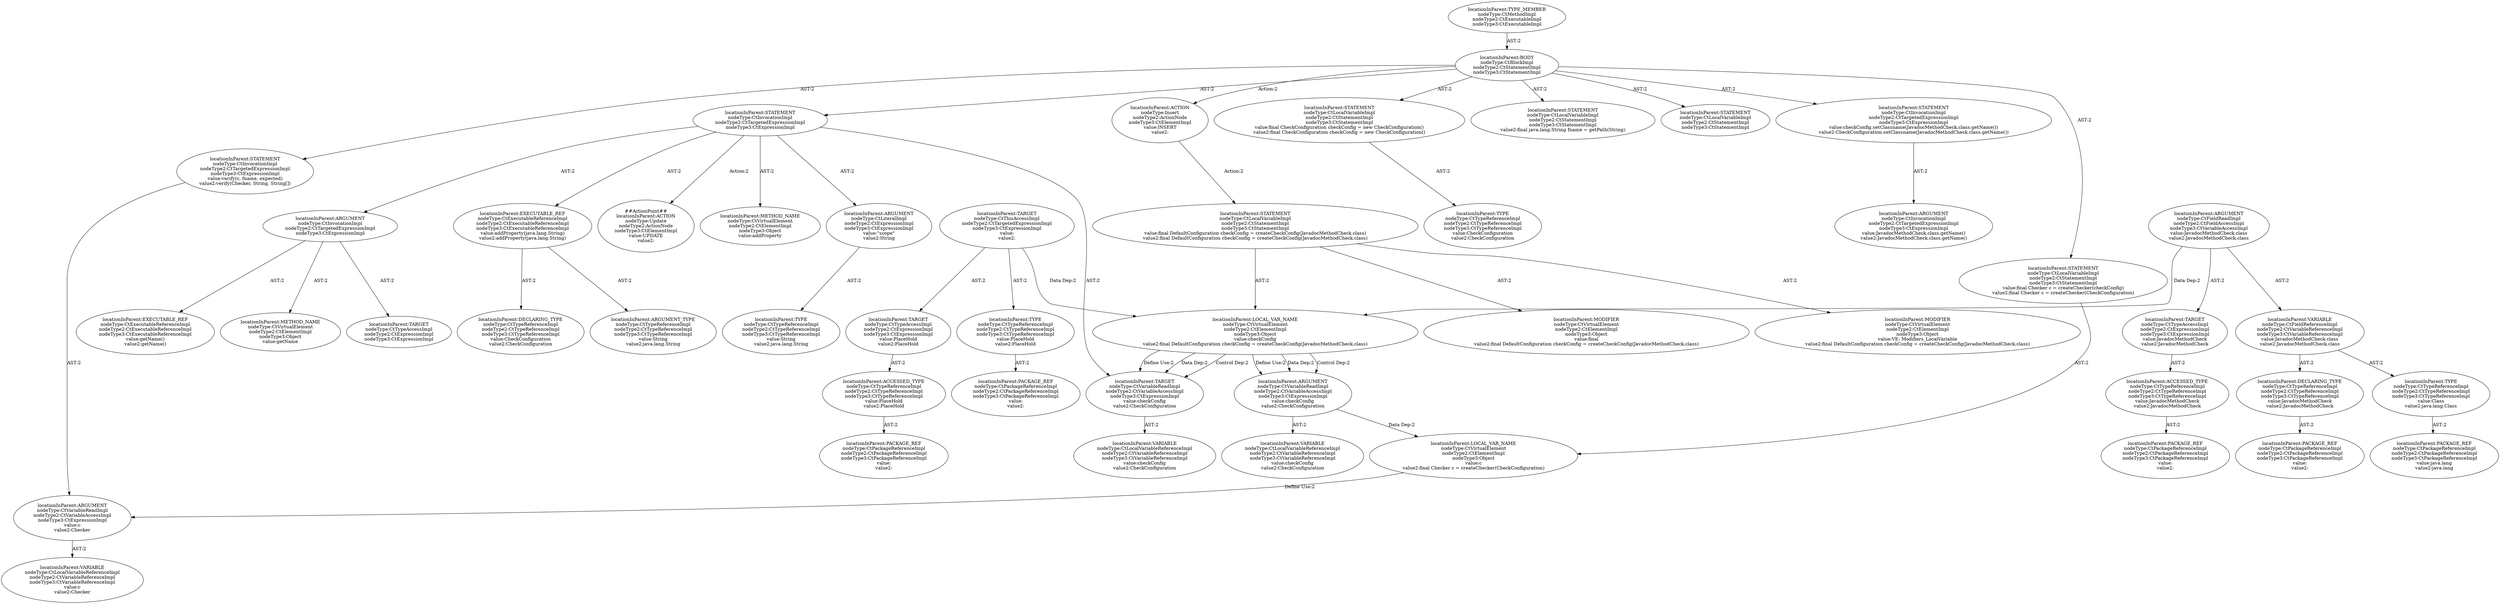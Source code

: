 digraph "Pattern" {
0 [label="##ActionPoint##
locationInParent:ACTION
nodeType:Update
nodeType2:ActionNode
nodeType3:CtElementImpl
value:UPDATE
value2:" shape=ellipse]
1 [label="locationInParent:STATEMENT
nodeType:CtInvocationImpl
nodeType2:CtTargetedExpressionImpl
nodeType3:CtExpressionImpl" shape=ellipse]
2 [label="locationInParent:BODY
nodeType:CtBlockImpl
nodeType2:CtStatementImpl
nodeType3:CtStatementImpl" shape=ellipse]
3 [label="locationInParent:TYPE_MEMBER
nodeType:CtMethodImpl
nodeType2:CtExecutableImpl
nodeType3:CtExecutableImpl" shape=ellipse]
4 [label="locationInParent:STATEMENT
nodeType:CtLocalVariableImpl
nodeType2:CtStatementImpl
nodeType3:CtStatementImpl
value:final CheckConfiguration checkConfig = new CheckConfiguration()
value2:final CheckConfiguration checkConfig = new CheckConfiguration()" shape=ellipse]
5 [label="locationInParent:STATEMENT
nodeType:CtInvocationImpl
nodeType2:CtTargetedExpressionImpl
nodeType3:CtExpressionImpl
value:checkConfig.setClassname(JavadocMethodCheck.class.getName())
value2:CheckConfiguration.setClassname(JavadocMethodCheck.class.getName())" shape=ellipse]
6 [label="locationInParent:STATEMENT
nodeType:CtLocalVariableImpl
nodeType2:CtStatementImpl
nodeType3:CtStatementImpl
value:final Checker c = createChecker(checkConfig)
value2:final Checker c = createChecker(CheckConfiguration)" shape=ellipse]
7 [label="locationInParent:STATEMENT
nodeType:CtLocalVariableImpl
nodeType2:CtStatementImpl
nodeType3:CtStatementImpl
value2:final java.lang.String fname = getPath(String)" shape=ellipse]
8 [label="locationInParent:STATEMENT
nodeType:CtLocalVariableImpl
nodeType2:CtStatementImpl
nodeType3:CtStatementImpl" shape=ellipse]
9 [label="locationInParent:STATEMENT
nodeType:CtInvocationImpl
nodeType2:CtTargetedExpressionImpl
nodeType3:CtExpressionImpl
value:verify(c, fname, expected)
value2:verify(Checker, String, String[])" shape=ellipse]
10 [label="locationInParent:ACTION
nodeType:Insert
nodeType2:ActionNode
nodeType3:CtElementImpl
value:INSERT
value2:" shape=ellipse]
11 [label="locationInParent:STATEMENT
nodeType:CtLocalVariableImpl
nodeType2:CtStatementImpl
nodeType3:CtStatementImpl
value:final DefaultConfiguration checkConfig = createCheckConfig(JavadocMethodCheck.class)
value2:final DefaultConfiguration checkConfig = createCheckConfig(JavadocMethodCheck.class)" shape=ellipse]
12 [label="locationInParent:LOCAL_VAR_NAME
nodeType:CtVirtualElement
nodeType2:CtElementImpl
nodeType3:Object
value:checkConfig
value2:final DefaultConfiguration checkConfig = createCheckConfig(JavadocMethodCheck.class)" shape=ellipse]
13 [label="locationInParent:TARGET
nodeType:CtVariableReadImpl
nodeType2:CtVariableAccessImpl
nodeType3:CtExpressionImpl
value:checkConfig
value2:CheckConfiguration" shape=ellipse]
14 [label="locationInParent:ARGUMENT
nodeType:CtVariableReadImpl
nodeType2:CtVariableAccessImpl
nodeType3:CtExpressionImpl
value:checkConfig
value2:CheckConfiguration" shape=ellipse]
15 [label="locationInParent:VARIABLE
nodeType:CtLocalVariableReferenceImpl
nodeType2:CtVariableReferenceImpl
nodeType3:CtVariableReferenceImpl
value:checkConfig
value2:CheckConfiguration" shape=ellipse]
16 [label="locationInParent:ARGUMENT
nodeType:CtVariableReadImpl
nodeType2:CtVariableAccessImpl
nodeType3:CtExpressionImpl
value:c
value2:Checker" shape=ellipse]
17 [label="locationInParent:VARIABLE
nodeType:CtLocalVariableReferenceImpl
nodeType2:CtVariableReferenceImpl
nodeType3:CtVariableReferenceImpl
value:c
value2:Checker" shape=ellipse]
18 [label="locationInParent:VARIABLE
nodeType:CtLocalVariableReferenceImpl
nodeType2:CtVariableReferenceImpl
nodeType3:CtVariableReferenceImpl
value:checkConfig
value2:CheckConfiguration" shape=ellipse]
19 [label="locationInParent:LOCAL_VAR_NAME
nodeType:CtVirtualElement
nodeType2:CtElementImpl
nodeType3:Object
value:c
value2:final Checker c = createChecker(CheckConfiguration)" shape=ellipse]
20 [label="locationInParent:TYPE
nodeType:CtTypeReferenceImpl
nodeType2:CtTypeReferenceImpl
nodeType3:CtTypeReferenceImpl
value:CheckConfiguration
value2:CheckConfiguration" shape=ellipse]
21 [label="locationInParent:ARGUMENT
nodeType:CtInvocationImpl
nodeType2:CtTargetedExpressionImpl
nodeType3:CtExpressionImpl
value:JavadocMethodCheck.class.getName()
value2:JavadocMethodCheck.class.getName()" shape=ellipse]
22 [label="locationInParent:TARGET
nodeType:CtThisAccessImpl
nodeType2:CtTargetedExpressionImpl
nodeType3:CtExpressionImpl
value:
value2:" shape=ellipse]
23 [label="locationInParent:TYPE
nodeType:CtTypeReferenceImpl
nodeType2:CtTypeReferenceImpl
nodeType3:CtTypeReferenceImpl
value:PlaceHold
value2:PlaceHold" shape=ellipse]
24 [label="locationInParent:PACKAGE_REF
nodeType:CtPackageReferenceImpl
nodeType2:CtPackageReferenceImpl
nodeType3:CtPackageReferenceImpl
value:
value2:" shape=ellipse]
25 [label="locationInParent:TARGET
nodeType:CtTypeAccessImpl
nodeType2:CtExpressionImpl
nodeType3:CtExpressionImpl
value:PlaceHold
value2:PlaceHold" shape=ellipse]
26 [label="locationInParent:ACCESSED_TYPE
nodeType:CtTypeReferenceImpl
nodeType2:CtTypeReferenceImpl
nodeType3:CtTypeReferenceImpl
value:PlaceHold
value2:PlaceHold" shape=ellipse]
27 [label="locationInParent:PACKAGE_REF
nodeType:CtPackageReferenceImpl
nodeType2:CtPackageReferenceImpl
nodeType3:CtPackageReferenceImpl
value:
value2:" shape=ellipse]
28 [label="locationInParent:ARGUMENT
nodeType:CtFieldReadImpl
nodeType2:CtFieldAccessImpl
nodeType3:CtVariableAccessImpl
value:JavadocMethodCheck.class
value2:JavadocMethodCheck.class" shape=ellipse]
29 [label="locationInParent:TARGET
nodeType:CtTypeAccessImpl
nodeType2:CtExpressionImpl
nodeType3:CtExpressionImpl
value:JavadocMethodCheck
value2:JavadocMethodCheck" shape=ellipse]
30 [label="locationInParent:ACCESSED_TYPE
nodeType:CtTypeReferenceImpl
nodeType2:CtTypeReferenceImpl
nodeType3:CtTypeReferenceImpl
value:JavadocMethodCheck
value2:JavadocMethodCheck" shape=ellipse]
31 [label="locationInParent:PACKAGE_REF
nodeType:CtPackageReferenceImpl
nodeType2:CtPackageReferenceImpl
nodeType3:CtPackageReferenceImpl
value:
value2:" shape=ellipse]
32 [label="locationInParent:VARIABLE
nodeType:CtFieldReferenceImpl
nodeType2:CtVariableReferenceImpl
nodeType3:CtVariableReferenceImpl
value:JavadocMethodCheck.class
value2:JavadocMethodCheck.class" shape=ellipse]
33 [label="locationInParent:DECLARING_TYPE
nodeType:CtTypeReferenceImpl
nodeType2:CtTypeReferenceImpl
nodeType3:CtTypeReferenceImpl
value:JavadocMethodCheck
value2:JavadocMethodCheck" shape=ellipse]
34 [label="locationInParent:PACKAGE_REF
nodeType:CtPackageReferenceImpl
nodeType2:CtPackageReferenceImpl
nodeType3:CtPackageReferenceImpl
value:
value2:" shape=ellipse]
35 [label="locationInParent:TYPE
nodeType:CtTypeReferenceImpl
nodeType2:CtTypeReferenceImpl
nodeType3:CtTypeReferenceImpl
value:Class
value2:java.lang.Class" shape=ellipse]
36 [label="locationInParent:PACKAGE_REF
nodeType:CtPackageReferenceImpl
nodeType2:CtPackageReferenceImpl
nodeType3:CtPackageReferenceImpl
value:java.lang
value2:java.lang" shape=ellipse]
37 [label="locationInParent:MODIFIER
nodeType:CtVirtualElement
nodeType2:CtElementImpl
nodeType3:Object
value:final
value2:final DefaultConfiguration checkConfig = createCheckConfig(JavadocMethodCheck.class)" shape=ellipse]
38 [label="locationInParent:MODIFIER
nodeType:CtVirtualElement
nodeType2:CtElementImpl
nodeType3:Object
value:VE: Modifiers_LocalVariable
value2:final DefaultConfiguration checkConfig = createCheckConfig(JavadocMethodCheck.class)" shape=ellipse]
39 [label="locationInParent:METHOD_NAME
nodeType:CtVirtualElement
nodeType2:CtElementImpl
nodeType3:Object
value:addProperty" shape=ellipse]
40 [label="locationInParent:EXECUTABLE_REF
nodeType:CtExecutableReferenceImpl
nodeType2:CtExecutableReferenceImpl
nodeType3:CtExecutableReferenceImpl
value:addProperty(java.lang.String)
value2:addProperty(java.lang.String)" shape=ellipse]
41 [label="locationInParent:DECLARING_TYPE
nodeType:CtTypeReferenceImpl
nodeType2:CtTypeReferenceImpl
nodeType3:CtTypeReferenceImpl
value:CheckConfiguration
value2:CheckConfiguration" shape=ellipse]
42 [label="locationInParent:ARGUMENT_TYPE
nodeType:CtTypeReferenceImpl
nodeType2:CtTypeReferenceImpl
nodeType3:CtTypeReferenceImpl
value:String
value2:java.lang.String" shape=ellipse]
43 [label="locationInParent:ARGUMENT
nodeType:CtLiteralImpl
nodeType2:CtExpressionImpl
nodeType3:CtExpressionImpl
value:\"scope\"
value2:String" shape=ellipse]
44 [label="locationInParent:TYPE
nodeType:CtTypeReferenceImpl
nodeType2:CtTypeReferenceImpl
nodeType3:CtTypeReferenceImpl
value:String
value2:java.lang.String" shape=ellipse]
45 [label="locationInParent:ARGUMENT
nodeType:CtInvocationImpl
nodeType2:CtTargetedExpressionImpl
nodeType3:CtExpressionImpl" shape=ellipse]
46 [label="locationInParent:METHOD_NAME
nodeType:CtVirtualElement
nodeType2:CtElementImpl
nodeType3:Object
value:getName" shape=ellipse]
47 [label="locationInParent:TARGET
nodeType:CtTypeAccessImpl
nodeType2:CtExpressionImpl
nodeType3:CtExpressionImpl" shape=ellipse]
48 [label="locationInParent:EXECUTABLE_REF
nodeType:CtExecutableReferenceImpl
nodeType2:CtExecutableReferenceImpl
nodeType3:CtExecutableReferenceImpl
value:getName()
value2:getName()" shape=ellipse]
1 -> 0 [label="Action:2"];
1 -> 39 [label="AST:2"];
1 -> 13 [label="AST:2"];
1 -> 40 [label="AST:2"];
1 -> 43 [label="AST:2"];
1 -> 45 [label="AST:2"];
2 -> 1 [label="AST:2"];
2 -> 4 [label="AST:2"];
2 -> 5 [label="AST:2"];
2 -> 6 [label="AST:2"];
2 -> 7 [label="AST:2"];
2 -> 8 [label="AST:2"];
2 -> 9 [label="AST:2"];
2 -> 10 [label="Action:2"];
3 -> 2 [label="AST:2"];
4 -> 20 [label="AST:2"];
5 -> 21 [label="AST:2"];
6 -> 19 [label="AST:2"];
9 -> 16 [label="AST:2"];
10 -> 11 [label="Action:2"];
11 -> 12 [label="AST:2"];
11 -> 37 [label="AST:2"];
11 -> 38 [label="AST:2"];
12 -> 13 [label="Define Use:2"];
12 -> 13 [label="Data Dep:2"];
12 -> 13 [label="Control Dep:2"];
12 -> 14 [label="Define Use:2"];
12 -> 14 [label="Data Dep:2"];
12 -> 14 [label="Control Dep:2"];
13 -> 18 [label="AST:2"];
14 -> 15 [label="AST:2"];
14 -> 19 [label="Data Dep:2"];
16 -> 17 [label="AST:2"];
19 -> 16 [label="Define Use:2"];
22 -> 12 [label="Data Dep:2"];
22 -> 23 [label="AST:2"];
22 -> 25 [label="AST:2"];
23 -> 24 [label="AST:2"];
25 -> 26 [label="AST:2"];
26 -> 27 [label="AST:2"];
28 -> 12 [label="Data Dep:2"];
28 -> 29 [label="AST:2"];
28 -> 32 [label="AST:2"];
29 -> 30 [label="AST:2"];
30 -> 31 [label="AST:2"];
32 -> 33 [label="AST:2"];
32 -> 35 [label="AST:2"];
33 -> 34 [label="AST:2"];
35 -> 36 [label="AST:2"];
40 -> 41 [label="AST:2"];
40 -> 42 [label="AST:2"];
43 -> 44 [label="AST:2"];
45 -> 46 [label="AST:2"];
45 -> 47 [label="AST:2"];
45 -> 48 [label="AST:2"];
}